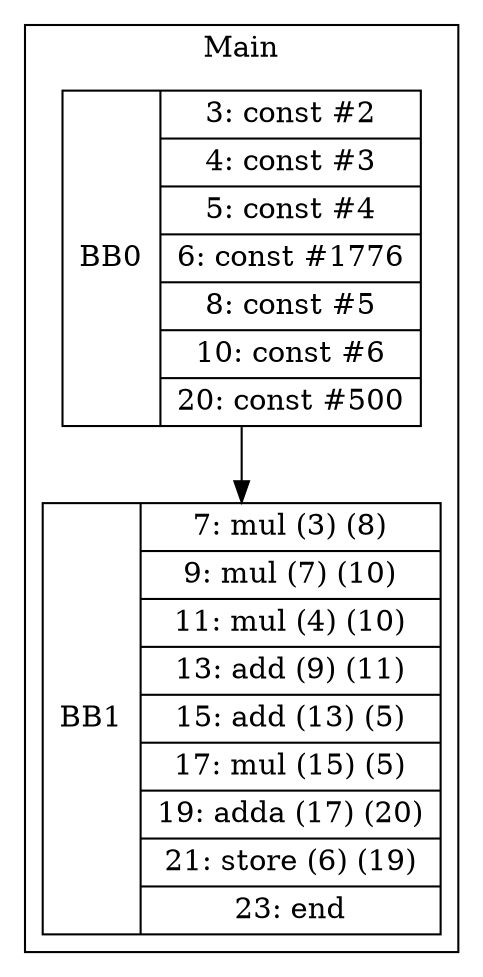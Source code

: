 digraph G {
node [shape=record];
subgraph cluster_main{
label = "Main";
BB0 [shape=record, label="<b>BB0|{3: const #2|4: const #3|5: const #4|6: const #1776|8: const #5|10: const #6|20: const #500}"];
BB1 [shape=record, label="<b>BB1|{7: mul (3) (8)|9: mul (7) (10)|11: mul (4) (10)|13: add (9) (11)|15: add (13) (5)|17: mul (15) (5)|19: adda (17) (20)|21: store (6) (19)|23: end}"];
}
BB0:s -> BB1:n ;
}
